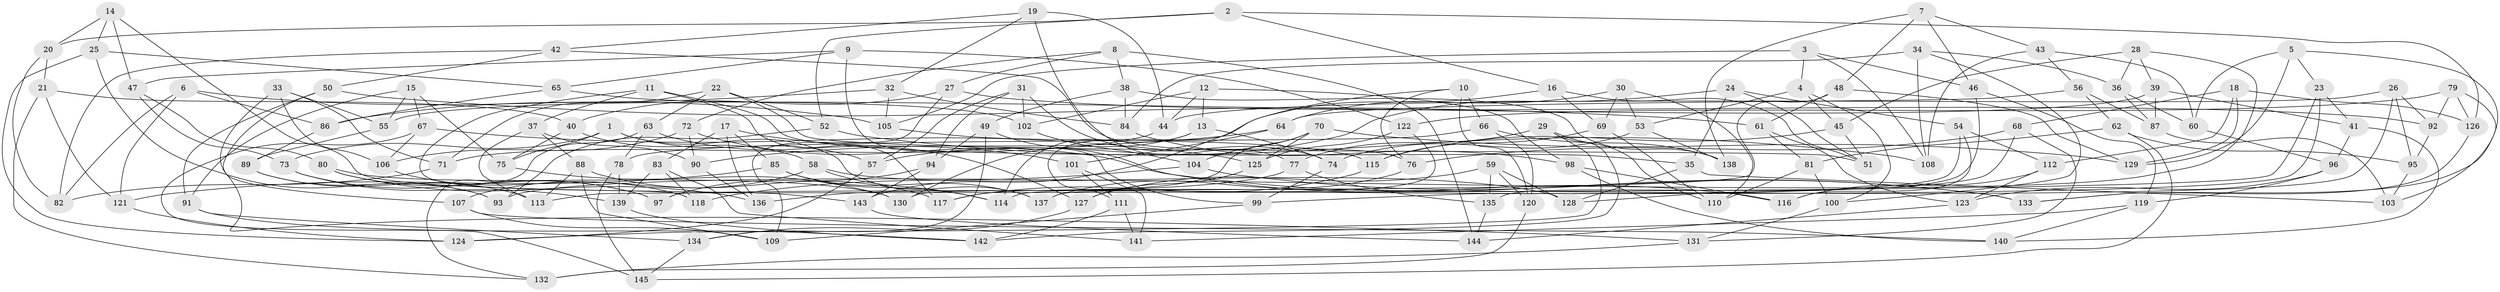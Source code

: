 // Generated by graph-tools (version 1.1) at 2025/50/03/09/25 03:50:54]
// undirected, 145 vertices, 290 edges
graph export_dot {
graph [start="1"]
  node [color=gray90,style=filled];
  1;
  2;
  3;
  4;
  5;
  6;
  7;
  8;
  9;
  10;
  11;
  12;
  13;
  14;
  15;
  16;
  17;
  18;
  19;
  20;
  21;
  22;
  23;
  24;
  25;
  26;
  27;
  28;
  29;
  30;
  31;
  32;
  33;
  34;
  35;
  36;
  37;
  38;
  39;
  40;
  41;
  42;
  43;
  44;
  45;
  46;
  47;
  48;
  49;
  50;
  51;
  52;
  53;
  54;
  55;
  56;
  57;
  58;
  59;
  60;
  61;
  62;
  63;
  64;
  65;
  66;
  67;
  68;
  69;
  70;
  71;
  72;
  73;
  74;
  75;
  76;
  77;
  78;
  79;
  80;
  81;
  82;
  83;
  84;
  85;
  86;
  87;
  88;
  89;
  90;
  91;
  92;
  93;
  94;
  95;
  96;
  97;
  98;
  99;
  100;
  101;
  102;
  103;
  104;
  105;
  106;
  107;
  108;
  109;
  110;
  111;
  112;
  113;
  114;
  115;
  116;
  117;
  118;
  119;
  120;
  121;
  122;
  123;
  124;
  125;
  126;
  127;
  128;
  129;
  130;
  131;
  132;
  133;
  134;
  135;
  136;
  137;
  138;
  139;
  140;
  141;
  142;
  143;
  144;
  145;
  1 -- 57;
  1 -- 73;
  1 -- 75;
  1 -- 137;
  2 -- 126;
  2 -- 52;
  2 -- 16;
  2 -- 20;
  3 -- 105;
  3 -- 46;
  3 -- 4;
  3 -- 108;
  4 -- 53;
  4 -- 100;
  4 -- 45;
  5 -- 129;
  5 -- 60;
  5 -- 133;
  5 -- 23;
  6 -- 82;
  6 -- 121;
  6 -- 105;
  6 -- 86;
  7 -- 138;
  7 -- 46;
  7 -- 43;
  7 -- 48;
  8 -- 27;
  8 -- 144;
  8 -- 38;
  8 -- 72;
  9 -- 122;
  9 -- 99;
  9 -- 47;
  9 -- 65;
  10 -- 76;
  10 -- 66;
  10 -- 120;
  10 -- 143;
  11 -- 35;
  11 -- 118;
  11 -- 117;
  11 -- 37;
  12 -- 13;
  12 -- 98;
  12 -- 102;
  12 -- 44;
  13 -- 74;
  13 -- 130;
  13 -- 114;
  14 -- 20;
  14 -- 25;
  14 -- 143;
  14 -- 47;
  15 -- 55;
  15 -- 75;
  15 -- 67;
  15 -- 91;
  16 -- 111;
  16 -- 51;
  16 -- 69;
  17 -- 136;
  17 -- 83;
  17 -- 101;
  17 -- 85;
  18 -- 112;
  18 -- 68;
  18 -- 126;
  18 -- 129;
  19 -- 42;
  19 -- 32;
  19 -- 77;
  19 -- 44;
  20 -- 21;
  20 -- 82;
  21 -- 121;
  21 -- 132;
  21 -- 40;
  22 -- 63;
  22 -- 51;
  22 -- 71;
  22 -- 52;
  23 -- 41;
  23 -- 113;
  23 -- 99;
  24 -- 51;
  24 -- 57;
  24 -- 54;
  24 -- 35;
  25 -- 124;
  25 -- 65;
  25 -- 93;
  26 -- 95;
  26 -- 114;
  26 -- 92;
  26 -- 44;
  27 -- 109;
  27 -- 40;
  27 -- 92;
  28 -- 39;
  28 -- 36;
  28 -- 45;
  28 -- 93;
  29 -- 77;
  29 -- 124;
  29 -- 110;
  29 -- 142;
  30 -- 110;
  30 -- 69;
  30 -- 64;
  30 -- 53;
  31 -- 57;
  31 -- 74;
  31 -- 94;
  31 -- 102;
  32 -- 84;
  32 -- 86;
  32 -- 105;
  33 -- 106;
  33 -- 107;
  33 -- 55;
  33 -- 71;
  34 -- 108;
  34 -- 36;
  34 -- 84;
  34 -- 100;
  35 -- 128;
  35 -- 103;
  36 -- 87;
  36 -- 60;
  37 -- 90;
  37 -- 88;
  37 -- 113;
  38 -- 138;
  38 -- 49;
  38 -- 84;
  39 -- 87;
  39 -- 41;
  39 -- 55;
  40 -- 75;
  40 -- 58;
  41 -- 96;
  41 -- 140;
  42 -- 76;
  42 -- 82;
  42 -- 50;
  43 -- 56;
  43 -- 108;
  43 -- 60;
  44 -- 71;
  45 -- 115;
  45 -- 51;
  46 -- 135;
  46 -- 119;
  47 -- 80;
  47 -- 73;
  48 -- 97;
  48 -- 61;
  48 -- 129;
  49 -- 134;
  49 -- 116;
  49 -- 94;
  50 -- 91;
  50 -- 61;
  50 -- 131;
  52 -- 93;
  52 -- 108;
  53 -- 74;
  53 -- 138;
  54 -- 130;
  54 -- 112;
  54 -- 116;
  55 -- 89;
  56 -- 62;
  56 -- 64;
  56 -- 87;
  57 -- 124;
  58 -- 128;
  58 -- 107;
  58 -- 114;
  59 -- 127;
  59 -- 120;
  59 -- 135;
  59 -- 128;
  60 -- 96;
  61 -- 123;
  61 -- 81;
  62 -- 81;
  62 -- 95;
  62 -- 145;
  63 -- 132;
  63 -- 127;
  63 -- 78;
  64 -- 101;
  64 -- 90;
  65 -- 86;
  65 -- 102;
  66 -- 78;
  66 -- 138;
  66 -- 120;
  67 -- 106;
  67 -- 145;
  67 -- 125;
  68 -- 128;
  68 -- 131;
  68 -- 76;
  69 -- 110;
  69 -- 115;
  70 -- 104;
  70 -- 117;
  70 -- 125;
  70 -- 129;
  71 -- 82;
  72 -- 106;
  72 -- 133;
  72 -- 90;
  73 -- 139;
  73 -- 97;
  74 -- 99;
  75 -- 130;
  76 -- 137;
  77 -- 136;
  77 -- 135;
  78 -- 139;
  78 -- 145;
  79 -- 92;
  79 -- 103;
  79 -- 126;
  79 -- 122;
  80 -- 136;
  80 -- 97;
  80 -- 130;
  81 -- 110;
  81 -- 100;
  83 -- 118;
  83 -- 139;
  83 -- 141;
  84 -- 98;
  85 -- 137;
  85 -- 121;
  85 -- 114;
  86 -- 89;
  87 -- 103;
  88 -- 109;
  88 -- 113;
  88 -- 117;
  89 -- 93;
  89 -- 113;
  90 -- 136;
  91 -- 134;
  91 -- 142;
  92 -- 95;
  94 -- 143;
  94 -- 97;
  95 -- 103;
  96 -- 119;
  96 -- 123;
  98 -- 116;
  98 -- 140;
  99 -- 109;
  100 -- 131;
  101 -- 111;
  101 -- 141;
  102 -- 104;
  104 -- 133;
  104 -- 118;
  105 -- 115;
  106 -- 118;
  107 -- 140;
  107 -- 109;
  111 -- 141;
  111 -- 142;
  112 -- 123;
  112 -- 116;
  115 -- 117;
  119 -- 140;
  119 -- 141;
  120 -- 132;
  121 -- 124;
  122 -- 137;
  122 -- 125;
  123 -- 144;
  125 -- 127;
  126 -- 133;
  127 -- 134;
  131 -- 132;
  134 -- 145;
  135 -- 144;
  139 -- 142;
  143 -- 144;
}
